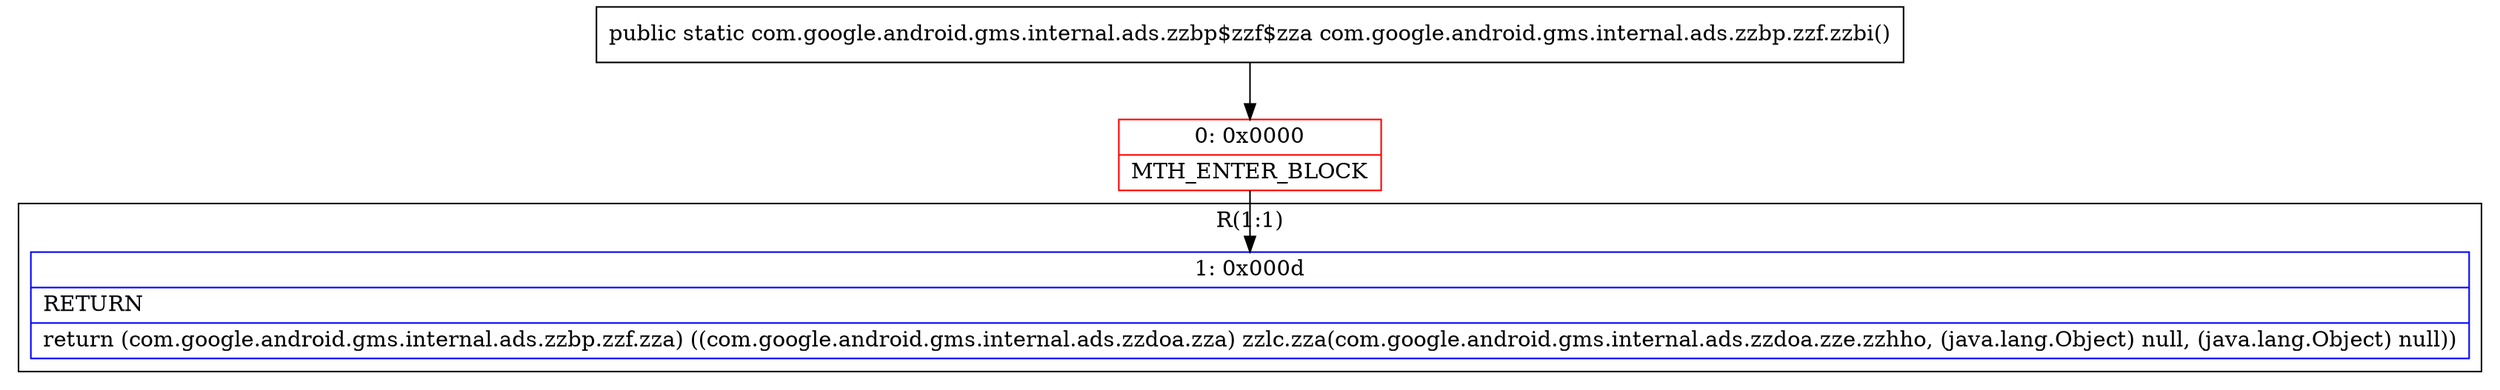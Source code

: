digraph "CFG forcom.google.android.gms.internal.ads.zzbp.zzf.zzbi()Lcom\/google\/android\/gms\/internal\/ads\/zzbp$zzf$zza;" {
subgraph cluster_Region_692131072 {
label = "R(1:1)";
node [shape=record,color=blue];
Node_1 [shape=record,label="{1\:\ 0x000d|RETURN\l|return (com.google.android.gms.internal.ads.zzbp.zzf.zza) ((com.google.android.gms.internal.ads.zzdoa.zza) zzlc.zza(com.google.android.gms.internal.ads.zzdoa.zze.zzhho, (java.lang.Object) null, (java.lang.Object) null))\l}"];
}
Node_0 [shape=record,color=red,label="{0\:\ 0x0000|MTH_ENTER_BLOCK\l}"];
MethodNode[shape=record,label="{public static com.google.android.gms.internal.ads.zzbp$zzf$zza com.google.android.gms.internal.ads.zzbp.zzf.zzbi() }"];
MethodNode -> Node_0;
Node_0 -> Node_1;
}

